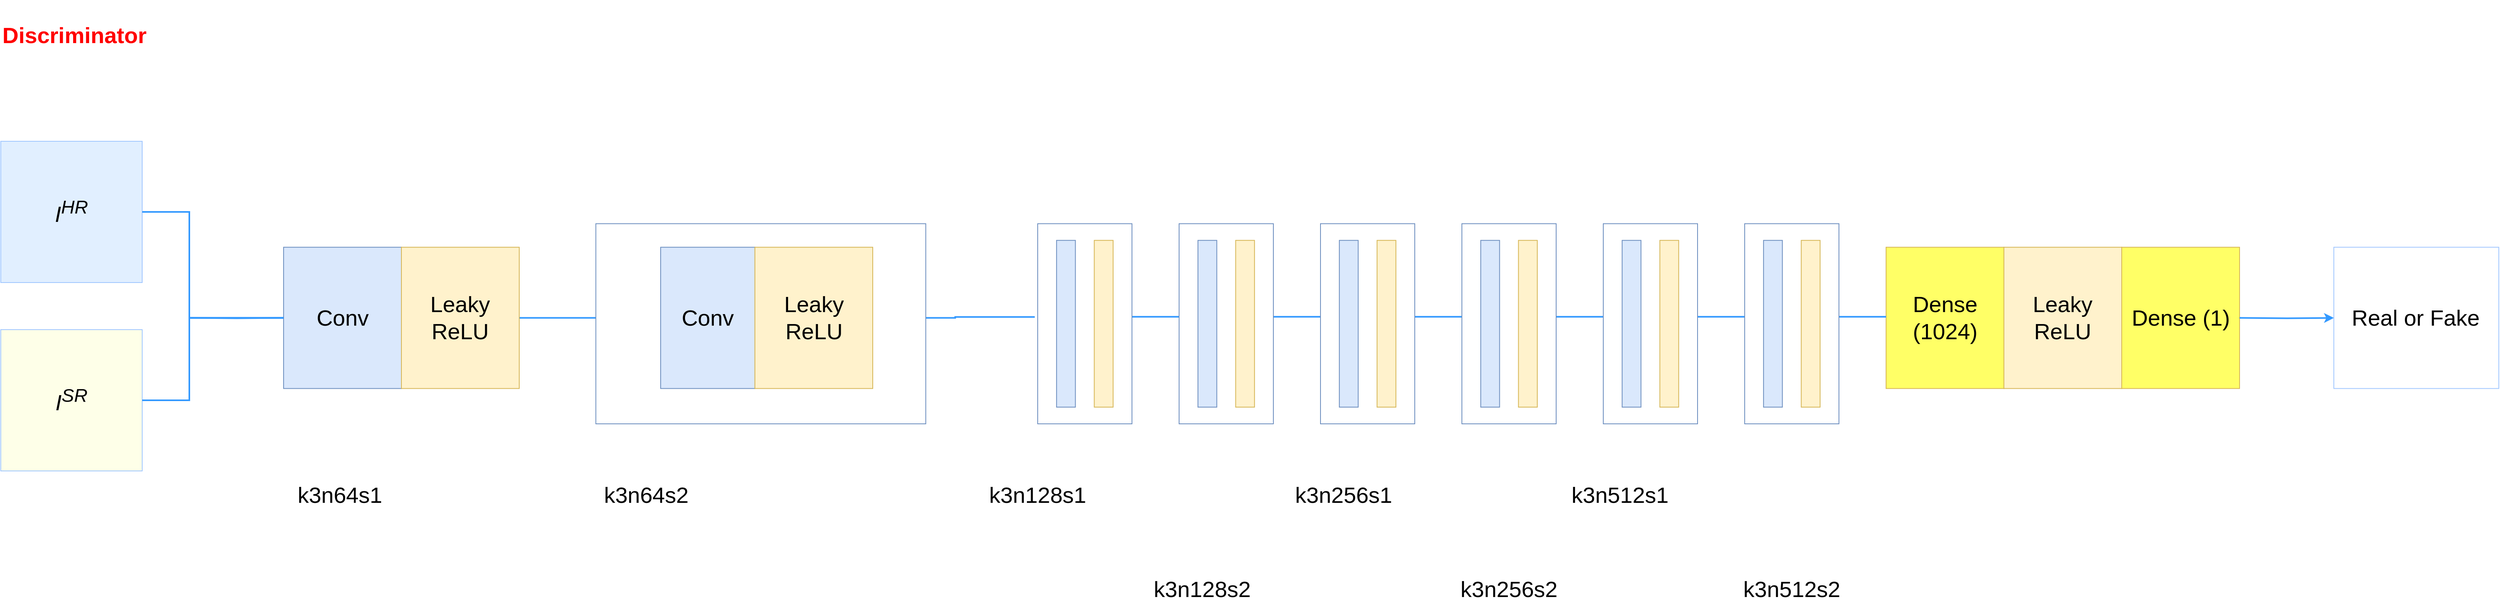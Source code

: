 <mxfile version="26.2.14">
  <diagram name="第 1 页" id="zd6RHvnpCG602YXMuTFv">
    <mxGraphModel dx="2824" dy="6660" grid="0" gridSize="10" guides="1" tooltips="1" connect="1" arrows="1" fold="1" page="1" pageScale="1" pageWidth="3300" pageHeight="2339" math="0" shadow="0">
      <root>
        <mxCell id="0" />
        <mxCell id="1" parent="0" />
        <mxCell id="0wcErPLNK1MrFmJM02s3-1" value="" style="group;aspect=fixed;fontSize=28;" vertex="1" connectable="0" parent="1">
          <mxGeometry x="50" y="685" width="3126.99" height="767" as="geometry" />
        </mxCell>
        <mxCell id="ZQzBsFarwEVN76N8cBqX-27" style="edgeStyle=orthogonalEdgeStyle;rounded=0;orthogonalLoop=1;jettySize=auto;html=1;endArrow=none;endFill=1;strokeColor=#3399FF;strokeWidth=2;startFill=0;fontSize=28;" parent="0wcErPLNK1MrFmJM02s3-1" source="ZQzBsFarwEVN76N8cBqX-7" target="ZQzBsFarwEVN76N8cBqX-9" edge="1">
          <mxGeometry relative="1" as="geometry" />
        </mxCell>
        <mxCell id="ZQzBsFarwEVN76N8cBqX-1" style="edgeStyle=orthogonalEdgeStyle;rounded=0;orthogonalLoop=1;jettySize=auto;html=1;endArrow=none;endFill=1;strokeColor=#3399FF;strokeWidth=2;startFill=0;entryX=-0.031;entryY=0.466;entryDx=0;entryDy=0;entryPerimeter=0;fontSize=28;" parent="0wcErPLNK1MrFmJM02s3-1" source="ZQzBsFarwEVN76N8cBqX-11" target="ZQzBsFarwEVN76N8cBqX-31" edge="1">
          <mxGeometry relative="1" as="geometry">
            <mxPoint x="1187.371" y="398.25" as="targetPoint" />
          </mxGeometry>
        </mxCell>
        <mxCell id="ZQzBsFarwEVN76N8cBqX-2" value="" style="rounded=0;whiteSpace=wrap;html=1;fillColor=#FFFFFF;strokeColor=#6c8ebf;fontSize=28;" parent="0wcErPLNK1MrFmJM02s3-1" vertex="1">
          <mxGeometry x="744.873" y="280.25" width="412.999" height="250.75" as="geometry" />
        </mxCell>
        <mxCell id="ZQzBsFarwEVN76N8cBqX-3" value="Discriminator" style="text;html=1;strokeColor=none;fillColor=none;align=left;verticalAlign=middle;whiteSpace=wrap;rounded=0;fontSize=28;fontColor=#FF0000;fontStyle=1" parent="0wcErPLNK1MrFmJM02s3-1" vertex="1">
          <mxGeometry width="353.999" height="88.5" as="geometry" />
        </mxCell>
        <mxCell id="ZQzBsFarwEVN76N8cBqX-4" value="&lt;i&gt;I&lt;sup&gt;HR&lt;/sup&gt;&lt;/i&gt;" style="shape=rectangle;whiteSpace=wrap;html=1;strokeColor=#a1c7ff;fillColor=#e1efff;fontSize=28;verticalAlign=middle;align=center;" parent="0wcErPLNK1MrFmJM02s3-1" vertex="1">
          <mxGeometry y="177.0" width="176.999" height="177.0" as="geometry" />
        </mxCell>
        <mxCell id="ZQzBsFarwEVN76N8cBqX-5" value="&lt;i&gt;I&lt;sup&gt;SR&lt;/sup&gt;&lt;/i&gt;" style="shape=rectangle;whiteSpace=wrap;html=1;strokeColor=#a1c7ff;fillColor=#FEFFE8;fontSize=28;verticalAlign=middle;align=center;" parent="0wcErPLNK1MrFmJM02s3-1" vertex="1">
          <mxGeometry y="413" width="176.999" height="177.0" as="geometry" />
        </mxCell>
        <mxCell id="ZQzBsFarwEVN76N8cBqX-6" value="Conv" style="rounded=0;whiteSpace=wrap;html=1;fillColor=#dae8fc;strokeColor=#6c8ebf;align=center;verticalAlign=middle;fontSize=28;" parent="0wcErPLNK1MrFmJM02s3-1" vertex="1">
          <mxGeometry x="353.999" y="309.75" width="147.5" height="177.0" as="geometry" />
        </mxCell>
        <mxCell id="ZQzBsFarwEVN76N8cBqX-7" value="Leaky ReLU" style="rounded=0;whiteSpace=wrap;html=1;fillColor=#fff2cc;strokeColor=#d6b656;align=center;verticalAlign=middle;fontSize=28;" parent="0wcErPLNK1MrFmJM02s3-1" vertex="1">
          <mxGeometry x="501.498" y="309.75" width="147.5" height="177.0" as="geometry" />
        </mxCell>
        <mxCell id="ZQzBsFarwEVN76N8cBqX-8" value="k3n64s1" style="text;html=1;strokeColor=none;fillColor=none;align=center;verticalAlign=middle;whiteSpace=wrap;rounded=0;fontSize=28;" parent="0wcErPLNK1MrFmJM02s3-1" vertex="1">
          <mxGeometry x="277.299" y="590.0" width="294.999" height="59.0" as="geometry" />
        </mxCell>
        <mxCell id="ZQzBsFarwEVN76N8cBqX-9" value="Conv" style="rounded=0;whiteSpace=wrap;html=1;fillColor=#dae8fc;strokeColor=#6c8ebf;align=center;verticalAlign=middle;fontSize=28;" parent="0wcErPLNK1MrFmJM02s3-1" vertex="1">
          <mxGeometry x="825.997" y="309.75" width="118.0" height="177.0" as="geometry" />
        </mxCell>
        <mxCell id="ZQzBsFarwEVN76N8cBqX-11" value="Leaky ReLU" style="rounded=0;whiteSpace=wrap;html=1;fillColor=#fff2cc;strokeColor=#d6b656;align=center;verticalAlign=middle;fontSize=28;" parent="0wcErPLNK1MrFmJM02s3-1" vertex="1">
          <mxGeometry x="943.997" y="309.75" width="147.5" height="177.0" as="geometry" />
        </mxCell>
        <mxCell id="ZQzBsFarwEVN76N8cBqX-12" value="k3n64s2" style="text;html=1;strokeColor=none;fillColor=none;align=center;verticalAlign=middle;whiteSpace=wrap;rounded=0;fontSize=28;" parent="0wcErPLNK1MrFmJM02s3-1" vertex="1">
          <mxGeometry x="631.298" y="590.0" width="353.999" height="59.0" as="geometry" />
        </mxCell>
        <mxCell id="ZQzBsFarwEVN76N8cBqX-13" value="k3n128s1" style="text;html=1;strokeColor=none;fillColor=none;align=center;verticalAlign=middle;whiteSpace=wrap;rounded=0;fontSize=28;" parent="0wcErPLNK1MrFmJM02s3-1" vertex="1">
          <mxGeometry x="1120.996" y="590.0" width="353.999" height="59.0" as="geometry" />
        </mxCell>
        <mxCell id="ZQzBsFarwEVN76N8cBqX-14" value="k3n128s2" style="text;html=1;strokeColor=none;fillColor=none;align=center;verticalAlign=middle;whiteSpace=wrap;rounded=0;fontSize=28;" parent="0wcErPLNK1MrFmJM02s3-1" vertex="1">
          <mxGeometry x="1327.496" y="708.0" width="353.999" height="59.0" as="geometry" />
        </mxCell>
        <mxCell id="ZQzBsFarwEVN76N8cBqX-15" value="k3n256s1" style="text;html=1;strokeColor=none;fillColor=none;align=center;verticalAlign=middle;whiteSpace=wrap;rounded=0;fontSize=28;" parent="0wcErPLNK1MrFmJM02s3-1" vertex="1">
          <mxGeometry x="1504.495" y="590.0" width="353.999" height="59.0" as="geometry" />
        </mxCell>
        <mxCell id="ZQzBsFarwEVN76N8cBqX-16" value="k3n256s2" style="text;html=1;strokeColor=none;fillColor=none;align=center;verticalAlign=middle;whiteSpace=wrap;rounded=0;fontSize=28;" parent="0wcErPLNK1MrFmJM02s3-1" vertex="1">
          <mxGeometry x="1710.995" y="708.0" width="353.999" height="59.0" as="geometry" />
        </mxCell>
        <mxCell id="ZQzBsFarwEVN76N8cBqX-17" value="k3n512s1" style="text;html=1;strokeColor=none;fillColor=none;align=center;verticalAlign=middle;whiteSpace=wrap;rounded=0;fontSize=28;" parent="0wcErPLNK1MrFmJM02s3-1" vertex="1">
          <mxGeometry x="1849.644" y="590.0" width="353.999" height="59.0" as="geometry" />
        </mxCell>
        <mxCell id="ZQzBsFarwEVN76N8cBqX-18" value="k3n512s2" style="text;html=1;strokeColor=none;fillColor=none;align=center;verticalAlign=middle;whiteSpace=wrap;rounded=0;fontSize=28;" parent="0wcErPLNK1MrFmJM02s3-1" vertex="1">
          <mxGeometry x="2064.993" y="708.0" width="353.999" height="59.0" as="geometry" />
        </mxCell>
        <mxCell id="ZQzBsFarwEVN76N8cBqX-19" value="Dense (1024)" style="rounded=0;whiteSpace=wrap;html=1;fillColor=#FFFF66;strokeColor=#d6b656;align=center;verticalAlign=middle;fontSize=28;" parent="0wcErPLNK1MrFmJM02s3-1" vertex="1">
          <mxGeometry x="2359.992" y="309.75" width="147.5" height="177.0" as="geometry" />
        </mxCell>
        <mxCell id="ZQzBsFarwEVN76N8cBqX-20" value="Leaky ReLU" style="rounded=0;whiteSpace=wrap;html=1;fillColor=#fff2cc;strokeColor=#d6b656;align=center;verticalAlign=middle;fontSize=28;" parent="0wcErPLNK1MrFmJM02s3-1" vertex="1">
          <mxGeometry x="2507.492" y="309.75" width="147.5" height="177.0" as="geometry" />
        </mxCell>
        <mxCell id="ZQzBsFarwEVN76N8cBqX-21" value="Dense (1)" style="rounded=0;whiteSpace=wrap;html=1;fillColor=#FFFF66;strokeColor=#d6b656;align=center;verticalAlign=middle;fontSize=28;" parent="0wcErPLNK1MrFmJM02s3-1" vertex="1">
          <mxGeometry x="2654.992" y="309.75" width="147.5" height="177.0" as="geometry" />
        </mxCell>
        <mxCell id="ZQzBsFarwEVN76N8cBqX-23" value="Real or Fake" style="shape=rectangle;whiteSpace=wrap;html=1;strokeColor=#a1c7ff;fillColor=#FFFFFF;fontSize=28;verticalAlign=middle;align=center;" parent="0wcErPLNK1MrFmJM02s3-1" vertex="1">
          <mxGeometry x="2920.491" y="309.75" width="206.499" height="177.0" as="geometry" />
        </mxCell>
        <mxCell id="ZQzBsFarwEVN76N8cBqX-24" style="edgeStyle=orthogonalEdgeStyle;rounded=0;orthogonalLoop=1;jettySize=auto;html=1;endArrow=none;endFill=0;strokeColor=#3399FF;strokeWidth=2;fontSize=28;" parent="0wcErPLNK1MrFmJM02s3-1" source="ZQzBsFarwEVN76N8cBqX-4" target="ZQzBsFarwEVN76N8cBqX-6" edge="1">
          <mxGeometry relative="1" as="geometry">
            <mxPoint x="235.999" y="265.5" as="sourcePoint" />
            <mxPoint x="294.999" y="398.25" as="targetPoint" />
            <Array as="points">
              <mxPoint x="235.999" y="265.5" />
              <mxPoint x="235.999" y="398.25" />
            </Array>
          </mxGeometry>
        </mxCell>
        <mxCell id="ZQzBsFarwEVN76N8cBqX-25" style="edgeStyle=orthogonalEdgeStyle;rounded=0;orthogonalLoop=1;jettySize=auto;html=1;endArrow=none;endFill=0;strokeColor=#3399FF;strokeWidth=2;fontSize=28;" parent="0wcErPLNK1MrFmJM02s3-1" source="ZQzBsFarwEVN76N8cBqX-5" target="ZQzBsFarwEVN76N8cBqX-6" edge="1">
          <mxGeometry relative="1" as="geometry">
            <mxPoint x="235.999" y="501.5" as="sourcePoint" />
            <mxPoint x="294.999" y="398.25" as="targetPoint" />
            <Array as="points">
              <mxPoint x="235.999" y="501.5" />
              <mxPoint x="235.999" y="398.25" />
            </Array>
          </mxGeometry>
        </mxCell>
        <mxCell id="ZQzBsFarwEVN76N8cBqX-26" style="edgeStyle=orthogonalEdgeStyle;rounded=0;orthogonalLoop=1;jettySize=auto;html=1;endArrow=none;endFill=1;strokeColor=#3399FF;strokeWidth=2;startFill=0;fontSize=28;" parent="0wcErPLNK1MrFmJM02s3-1" target="ZQzBsFarwEVN76N8cBqX-6" edge="1">
          <mxGeometry relative="1" as="geometry">
            <mxPoint x="235.999" y="398.25" as="sourcePoint" />
          </mxGeometry>
        </mxCell>
        <mxCell id="ZQzBsFarwEVN76N8cBqX-28" style="edgeStyle=orthogonalEdgeStyle;rounded=0;orthogonalLoop=1;jettySize=auto;html=1;endArrow=none;endFill=1;strokeColor=#3399FF;strokeWidth=2;startFill=0;fontSize=28;" parent="0wcErPLNK1MrFmJM02s3-1" edge="1">
          <mxGeometry relative="1" as="geometry">
            <mxPoint x="1413.045" y="396.834" as="sourcePoint" />
            <mxPoint x="1474.995" y="396.834" as="targetPoint" />
          </mxGeometry>
        </mxCell>
        <mxCell id="ZQzBsFarwEVN76N8cBqX-29" style="edgeStyle=orthogonalEdgeStyle;rounded=0;orthogonalLoop=1;jettySize=auto;html=1;endArrow=classic;endFill=1;strokeColor=#3399FF;strokeWidth=2;fontSize=28;" parent="0wcErPLNK1MrFmJM02s3-1" target="ZQzBsFarwEVN76N8cBqX-23" edge="1">
          <mxGeometry relative="1" as="geometry">
            <mxPoint x="2802.491" y="398.25" as="sourcePoint" />
          </mxGeometry>
        </mxCell>
        <mxCell id="ZQzBsFarwEVN76N8cBqX-30" value="" style="group;fontSize=28;" parent="0wcErPLNK1MrFmJM02s3-1" vertex="1" connectable="0">
          <mxGeometry x="1297.996" y="280.25" width="118.0" height="250.75" as="geometry" />
        </mxCell>
        <mxCell id="ZQzBsFarwEVN76N8cBqX-31" value="" style="rounded=0;whiteSpace=wrap;html=1;fillColor=#FFFFFF;strokeColor=#6c8ebf;fontSize=28;" parent="ZQzBsFarwEVN76N8cBqX-30" vertex="1">
          <mxGeometry width="118.0" height="250.75" as="geometry" />
        </mxCell>
        <mxCell id="ZQzBsFarwEVN76N8cBqX-33" value="" style="rounded=0;whiteSpace=wrap;html=1;fillColor=#fff2cc;strokeColor=#d6b656;fontSize=28;" parent="ZQzBsFarwEVN76N8cBqX-30" vertex="1">
          <mxGeometry x="70.8" y="20.896" width="23.6" height="208.958" as="geometry" />
        </mxCell>
        <mxCell id="ZQzBsFarwEVN76N8cBqX-34" value="" style="rounded=0;whiteSpace=wrap;html=1;fillColor=#dae8fc;strokeColor=#6c8ebf;fontSize=28;" parent="ZQzBsFarwEVN76N8cBqX-30" vertex="1">
          <mxGeometry x="23.6" y="20.896" width="23.6" height="208.958" as="geometry" />
        </mxCell>
        <mxCell id="ZQzBsFarwEVN76N8cBqX-35" style="edgeStyle=orthogonalEdgeStyle;rounded=0;orthogonalLoop=1;jettySize=auto;html=1;endArrow=none;endFill=1;strokeColor=#3399FF;strokeWidth=2;startFill=0;fontSize=28;" parent="0wcErPLNK1MrFmJM02s3-1" edge="1">
          <mxGeometry relative="1" as="geometry">
            <mxPoint x="1590.045" y="396.834" as="sourcePoint" />
            <mxPoint x="1651.995" y="396.834" as="targetPoint" />
          </mxGeometry>
        </mxCell>
        <mxCell id="ZQzBsFarwEVN76N8cBqX-36" value="" style="group;fontSize=28;" parent="0wcErPLNK1MrFmJM02s3-1" vertex="1" connectable="0">
          <mxGeometry x="1474.995" y="280.25" width="118.0" height="250.75" as="geometry" />
        </mxCell>
        <mxCell id="ZQzBsFarwEVN76N8cBqX-37" value="" style="rounded=0;whiteSpace=wrap;html=1;fillColor=#FFFFFF;strokeColor=#6c8ebf;fontSize=28;" parent="ZQzBsFarwEVN76N8cBqX-36" vertex="1">
          <mxGeometry width="118.0" height="250.75" as="geometry" />
        </mxCell>
        <mxCell id="ZQzBsFarwEVN76N8cBqX-39" value="" style="rounded=0;whiteSpace=wrap;html=1;fillColor=#fff2cc;strokeColor=#d6b656;fontSize=28;" parent="ZQzBsFarwEVN76N8cBqX-36" vertex="1">
          <mxGeometry x="70.8" y="20.896" width="23.6" height="208.958" as="geometry" />
        </mxCell>
        <mxCell id="ZQzBsFarwEVN76N8cBqX-40" value="" style="rounded=0;whiteSpace=wrap;html=1;fillColor=#dae8fc;strokeColor=#6c8ebf;fontSize=28;" parent="ZQzBsFarwEVN76N8cBqX-36" vertex="1">
          <mxGeometry x="23.6" y="20.896" width="23.6" height="208.958" as="geometry" />
        </mxCell>
        <mxCell id="ZQzBsFarwEVN76N8cBqX-41" style="edgeStyle=orthogonalEdgeStyle;rounded=0;orthogonalLoop=1;jettySize=auto;html=1;endArrow=none;endFill=1;strokeColor=#3399FF;strokeWidth=2;startFill=0;fontSize=28;" parent="0wcErPLNK1MrFmJM02s3-1" edge="1">
          <mxGeometry relative="1" as="geometry">
            <mxPoint x="1767.044" y="396.834" as="sourcePoint" />
            <mxPoint x="1828.994" y="396.834" as="targetPoint" />
          </mxGeometry>
        </mxCell>
        <mxCell id="ZQzBsFarwEVN76N8cBqX-42" value="" style="group;fontSize=28;" parent="0wcErPLNK1MrFmJM02s3-1" vertex="1" connectable="0">
          <mxGeometry x="1651.995" y="280.25" width="118.0" height="250.75" as="geometry" />
        </mxCell>
        <mxCell id="ZQzBsFarwEVN76N8cBqX-43" value="" style="rounded=0;whiteSpace=wrap;html=1;fillColor=#FFFFFF;strokeColor=#6c8ebf;fontSize=28;" parent="ZQzBsFarwEVN76N8cBqX-42" vertex="1">
          <mxGeometry width="118.0" height="250.75" as="geometry" />
        </mxCell>
        <mxCell id="ZQzBsFarwEVN76N8cBqX-45" value="" style="rounded=0;whiteSpace=wrap;html=1;fillColor=#fff2cc;strokeColor=#d6b656;fontSize=28;" parent="ZQzBsFarwEVN76N8cBqX-42" vertex="1">
          <mxGeometry x="70.8" y="20.896" width="23.6" height="208.958" as="geometry" />
        </mxCell>
        <mxCell id="ZQzBsFarwEVN76N8cBqX-46" value="" style="rounded=0;whiteSpace=wrap;html=1;fillColor=#dae8fc;strokeColor=#6c8ebf;fontSize=28;" parent="ZQzBsFarwEVN76N8cBqX-42" vertex="1">
          <mxGeometry x="23.6" y="20.896" width="23.6" height="208.958" as="geometry" />
        </mxCell>
        <mxCell id="ZQzBsFarwEVN76N8cBqX-47" style="edgeStyle=orthogonalEdgeStyle;rounded=0;orthogonalLoop=1;jettySize=auto;html=1;endArrow=none;endFill=1;strokeColor=#3399FF;strokeWidth=2;startFill=0;fontSize=28;" parent="0wcErPLNK1MrFmJM02s3-1" edge="1">
          <mxGeometry relative="1" as="geometry">
            <mxPoint x="1944.044" y="396.834" as="sourcePoint" />
            <mxPoint x="2005.994" y="396.834" as="targetPoint" />
          </mxGeometry>
        </mxCell>
        <mxCell id="ZQzBsFarwEVN76N8cBqX-48" value="" style="group;fontSize=28;" parent="0wcErPLNK1MrFmJM02s3-1" vertex="1" connectable="0">
          <mxGeometry x="1828.994" y="280.25" width="118.0" height="250.75" as="geometry" />
        </mxCell>
        <mxCell id="ZQzBsFarwEVN76N8cBqX-49" value="" style="rounded=0;whiteSpace=wrap;html=1;fillColor=#FFFFFF;strokeColor=#6c8ebf;fontSize=28;" parent="ZQzBsFarwEVN76N8cBqX-48" vertex="1">
          <mxGeometry width="118.0" height="250.75" as="geometry" />
        </mxCell>
        <mxCell id="ZQzBsFarwEVN76N8cBqX-51" value="" style="rounded=0;whiteSpace=wrap;html=1;fillColor=#fff2cc;strokeColor=#d6b656;fontSize=28;" parent="ZQzBsFarwEVN76N8cBqX-48" vertex="1">
          <mxGeometry x="70.8" y="20.896" width="23.6" height="208.958" as="geometry" />
        </mxCell>
        <mxCell id="ZQzBsFarwEVN76N8cBqX-52" value="" style="rounded=0;whiteSpace=wrap;html=1;fillColor=#dae8fc;strokeColor=#6c8ebf;fontSize=28;" parent="ZQzBsFarwEVN76N8cBqX-48" vertex="1">
          <mxGeometry x="23.6" y="20.896" width="23.6" height="208.958" as="geometry" />
        </mxCell>
        <mxCell id="ZQzBsFarwEVN76N8cBqX-53" style="edgeStyle=orthogonalEdgeStyle;rounded=0;orthogonalLoop=1;jettySize=auto;html=1;endArrow=none;endFill=1;strokeColor=#3399FF;strokeWidth=2;startFill=0;fontSize=28;" parent="0wcErPLNK1MrFmJM02s3-1" edge="1">
          <mxGeometry relative="1" as="geometry">
            <mxPoint x="2121.043" y="396.834" as="sourcePoint" />
            <mxPoint x="2182.993" y="396.834" as="targetPoint" />
          </mxGeometry>
        </mxCell>
        <mxCell id="ZQzBsFarwEVN76N8cBqX-54" value="" style="group;fontSize=28;" parent="0wcErPLNK1MrFmJM02s3-1" vertex="1" connectable="0">
          <mxGeometry x="2005.994" y="280.25" width="118.0" height="250.75" as="geometry" />
        </mxCell>
        <mxCell id="ZQzBsFarwEVN76N8cBqX-55" value="" style="rounded=0;whiteSpace=wrap;html=1;fillColor=#FFFFFF;strokeColor=#6c8ebf;fontSize=28;" parent="ZQzBsFarwEVN76N8cBqX-54" vertex="1">
          <mxGeometry width="118.0" height="250.75" as="geometry" />
        </mxCell>
        <mxCell id="ZQzBsFarwEVN76N8cBqX-57" value="" style="rounded=0;whiteSpace=wrap;html=1;fillColor=#fff2cc;strokeColor=#d6b656;fontSize=28;" parent="ZQzBsFarwEVN76N8cBqX-54" vertex="1">
          <mxGeometry x="70.8" y="20.896" width="23.6" height="208.958" as="geometry" />
        </mxCell>
        <mxCell id="ZQzBsFarwEVN76N8cBqX-58" value="" style="rounded=0;whiteSpace=wrap;html=1;fillColor=#dae8fc;strokeColor=#6c8ebf;fontSize=28;" parent="ZQzBsFarwEVN76N8cBqX-54" vertex="1">
          <mxGeometry x="23.6" y="20.896" width="23.6" height="208.958" as="geometry" />
        </mxCell>
        <mxCell id="ZQzBsFarwEVN76N8cBqX-59" style="edgeStyle=orthogonalEdgeStyle;rounded=0;orthogonalLoop=1;jettySize=auto;html=1;endArrow=none;endFill=1;strokeColor=#3399FF;strokeWidth=2;startFill=0;fontSize=28;" parent="0wcErPLNK1MrFmJM02s3-1" edge="1">
          <mxGeometry relative="1" as="geometry">
            <mxPoint x="2298.043" y="396.834" as="sourcePoint" />
            <mxPoint x="2359.992" y="396.834" as="targetPoint" />
          </mxGeometry>
        </mxCell>
        <mxCell id="ZQzBsFarwEVN76N8cBqX-60" value="" style="group;fontSize=28;" parent="0wcErPLNK1MrFmJM02s3-1" vertex="1" connectable="0">
          <mxGeometry x="2182.993" y="280.25" width="118.0" height="250.75" as="geometry" />
        </mxCell>
        <mxCell id="ZQzBsFarwEVN76N8cBqX-61" value="" style="rounded=0;whiteSpace=wrap;html=1;fillColor=#FFFFFF;strokeColor=#6c8ebf;fontSize=28;" parent="ZQzBsFarwEVN76N8cBqX-60" vertex="1">
          <mxGeometry width="118.0" height="250.75" as="geometry" />
        </mxCell>
        <mxCell id="ZQzBsFarwEVN76N8cBqX-63" value="" style="rounded=0;whiteSpace=wrap;html=1;fillColor=#fff2cc;strokeColor=#d6b656;fontSize=28;" parent="ZQzBsFarwEVN76N8cBqX-60" vertex="1">
          <mxGeometry x="70.8" y="20.896" width="23.6" height="208.958" as="geometry" />
        </mxCell>
        <mxCell id="ZQzBsFarwEVN76N8cBqX-64" value="" style="rounded=0;whiteSpace=wrap;html=1;fillColor=#dae8fc;strokeColor=#6c8ebf;fontSize=28;" parent="ZQzBsFarwEVN76N8cBqX-60" vertex="1">
          <mxGeometry x="23.6" y="20.896" width="23.6" height="208.958" as="geometry" />
        </mxCell>
      </root>
    </mxGraphModel>
  </diagram>
</mxfile>
